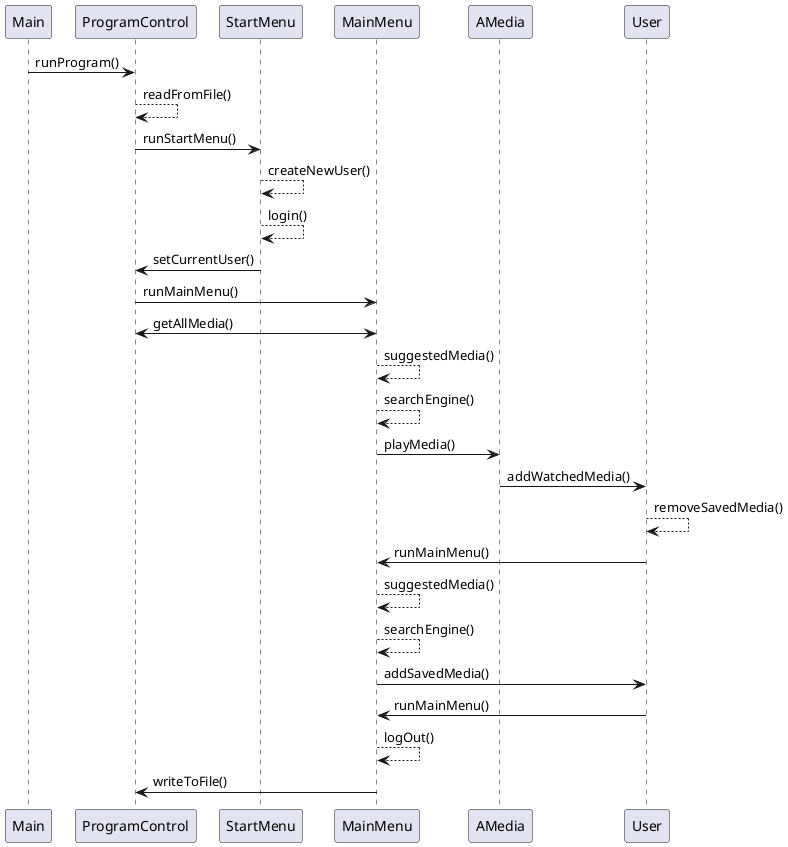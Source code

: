 @startuml
Main -> ProgramControl: runProgram()
ProgramControl --> ProgramControl: readFromFile()
ProgramControl -> StartMenu: runStartMenu()
StartMenu --> StartMenu: createNewUser()
StartMenu --> StartMenu: login()
StartMenu -> ProgramControl: setCurrentUser()
ProgramControl -> MainMenu: runMainMenu()
ProgramControl <-> MainMenu: getAllMedia()
MainMenu --> MainMenu: suggestedMedia()
MainMenu --> MainMenu: searchEngine()
MainMenu -> AMedia: playMedia()
AMedia -> User: addWatchedMedia()
User --> User: removeSavedMedia()
User -> MainMenu: runMainMenu()
MainMenu --> MainMenu: suggestedMedia()
MainMenu --> MainMenu: searchEngine()
MainMenu -> User:addSavedMedia()
User -> MainMenu: runMainMenu()
MainMenu --> MainMenu: logOut()
MainMenu -> ProgramControl: writeToFile()
@enduml
